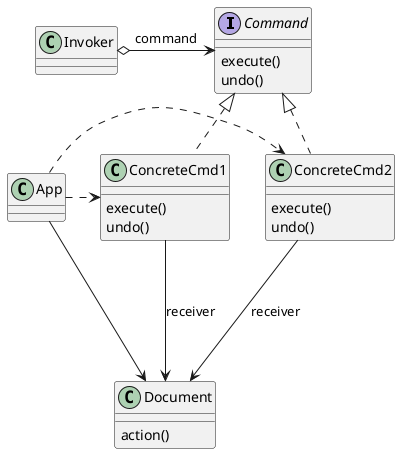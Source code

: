 @startuml
'https://plantuml.com/class-diagram
skinparam classAttributeIconSize 0

interface Command {
    execute()
    undo()
}

class Document {
    action()
}

class ConcreteCmd1 {
    execute()
    undo()
}

class ConcreteCmd2 {
    execute()
    undo()
}

Command <|.. ConcreteCmd1
Command <|.. ConcreteCmd2
Invoker o-> Command : command
App -> Document
App .> ConcreteCmd1
App .> ConcreteCmd2
ConcreteCmd1 ---> Document : receiver
ConcreteCmd2 ---> Document : receiver
@enduml